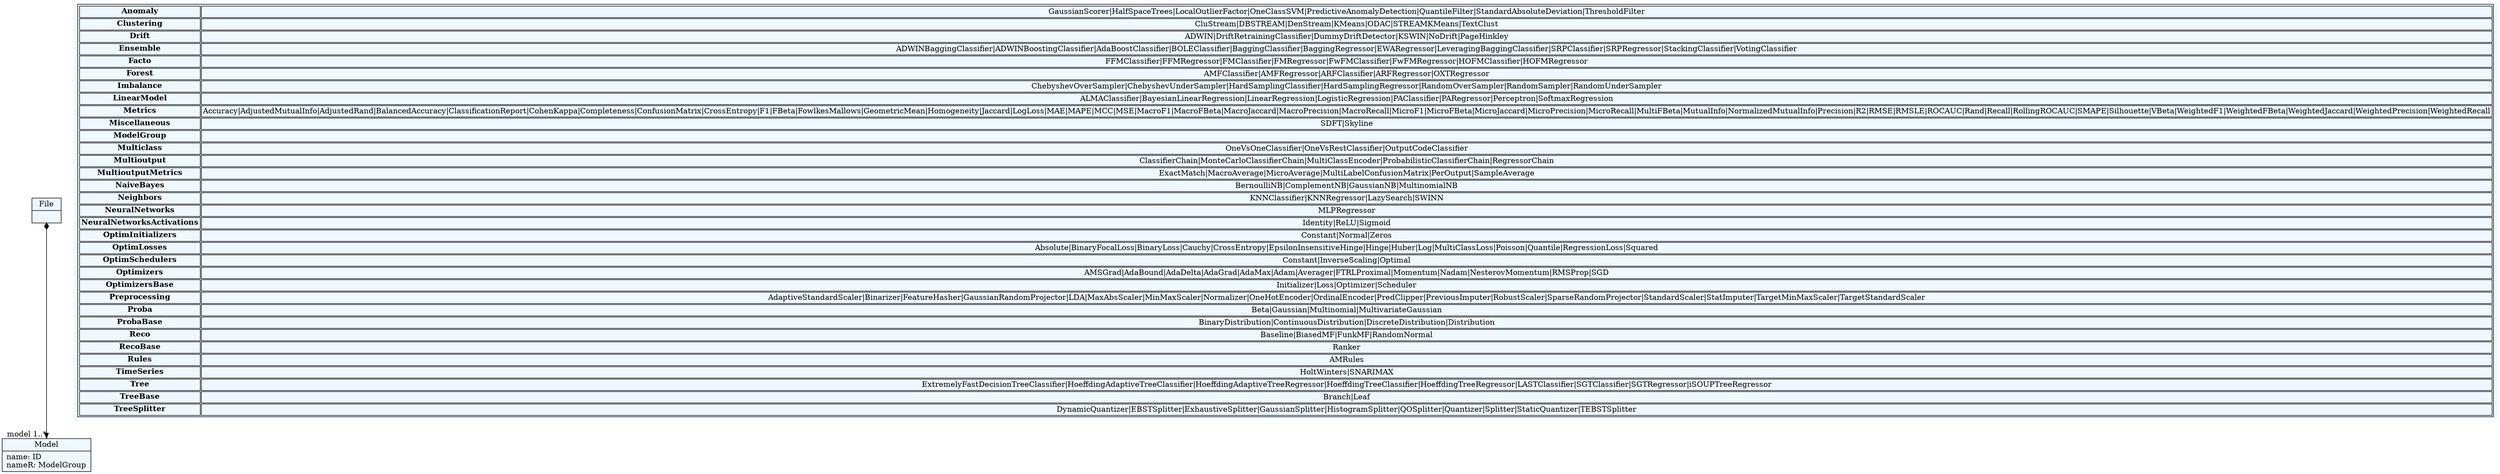
    digraph textX {
    fontname = "Bitstream Vera Sans"
    fontsize = 8
    node[
        shape=record,
        style=filled,
        fillcolor=aliceblue
    ]
    nodesep = 0.3
    edge[dir=black,arrowtail=empty]


3129420345520[ label="{File|}"]

3129419846944[ label="{Model|name: ID\lnameR: ModelGroup\l}"]



3129420345520 -> 3129419846944[arrowtail=diamond, dir=both, headlabel="model 1..*"]
match_rules [ shape=plaintext, label=< <table>
	<tr>
		<td><b>Anomaly</b></td><td>GaussianScorer|HalfSpaceTrees|LocalOutlierFactor|OneClassSVM|PredictiveAnomalyDetection|QuantileFilter|StandardAbsoluteDeviation|ThresholdFilter</td>
	</tr>
	<tr>
		<td><b>Clustering</b></td><td>CluStream|DBSTREAM|DenStream|KMeans|ODAC|STREAMKMeans|TextClust</td>
	</tr>
	<tr>
		<td><b>Drift</b></td><td>ADWIN|DriftRetrainingClassifier|DummyDriftDetector|KSWIN|NoDrift|PageHinkley</td>
	</tr>
	<tr>
		<td><b>Ensemble</b></td><td>ADWINBaggingClassifier|ADWINBoostingClassifier|AdaBoostClassifier|BOLEClassifier|BaggingClassifier|BaggingRegressor|EWARegressor|LeveragingBaggingClassifier|SRPClassifier|SRPRegressor|StackingClassifier|VotingClassifier</td>
	</tr>
	<tr>
		<td><b>Facto</b></td><td>FFMClassifier|FFMRegressor|FMClassifier|FMRegressor|FwFMClassifier|FwFMRegressor|HOFMClassifier|HOFMRegressor</td>
	</tr>
	<tr>
		<td><b>Forest</b></td><td>AMFClassifier|AMFRegressor|ARFClassifier|ARFRegressor|OXTRegressor</td>
	</tr>
	<tr>
		<td><b>Imbalance</b></td><td>ChebyshevOverSampler|ChebyshevUnderSampler|HardSamplingClassifier|HardSamplingRegressor|RandomOverSampler|RandomSampler|RandomUnderSampler</td>
	</tr>
	<tr>
		<td><b>LinearModel</b></td><td>ALMAClassifier|BayesianLinearRegression|LinearRegression|LogisticRegression|PAClassifier|PARegressor|Perceptron|SoftmaxRegression</td>
	</tr>
	<tr>
		<td><b>Metrics</b></td><td>Accuracy|AdjustedMutualInfo|AdjustedRand|BalancedAccuracy|ClassificationReport|CohenKappa|Completeness|ConfusionMatrix|CrossEntropy|F1|FBeta|FowlkesMallows|GeometricMean|Homogeneity|Jaccard|LogLoss|MAE|MAPE|MCC|MSE|MacroF1|MacroFBeta|MacroJaccard|MacroPrecision|MacroRecall|MicroF1|MicroFBeta|MicroJaccard|MicroPrecision|MicroRecall|MultiFBeta|MutualInfo|NormalizedMutualInfo|Precision|R2|RMSE|RMSLE|ROCAUC|Rand|Recall|RollingROCAUC|SMAPE|Silhouette|VBeta|WeightedF1|WeightedFBeta|WeightedJaccard|WeightedPrecision|WeightedRecall</td>
	</tr>
	<tr>
		<td><b>Miscellaneous</b></td><td>SDFT|Skyline</td>
	</tr>
	<tr>
		<td><b>ModelGroup</b></td><td></td>
	</tr>
	<tr>
		<td><b>Multiclass</b></td><td>OneVsOneClassifier|OneVsRestClassifier|OutputCodeClassifier</td>
	</tr>
	<tr>
		<td><b>Multioutput</b></td><td>ClassifierChain|MonteCarloClassifierChain|MultiClassEncoder|ProbabilisticClassifierChain|RegressorChain</td>
	</tr>
	<tr>
		<td><b>MultioutputMetrics</b></td><td>ExactMatch|MacroAverage|MicroAverage|MultiLabelConfusionMatrix|PerOutput|SampleAverage</td>
	</tr>
	<tr>
		<td><b>NaiveBayes</b></td><td>BernoulliNB|ComplementNB|GaussianNB|MultinomialNB</td>
	</tr>
	<tr>
		<td><b>Neighbors</b></td><td>KNNClassifier|KNNRegressor|LazySearch|SWINN</td>
	</tr>
	<tr>
		<td><b>NeuralNetworks</b></td><td>MLPRegressor</td>
	</tr>
	<tr>
		<td><b>NeuralNetworksActivations</b></td><td>Identity|ReLU|Sigmoid</td>
	</tr>
	<tr>
		<td><b>OptimInitializers</b></td><td>Constant|Normal|Zeros</td>
	</tr>
	<tr>
		<td><b>OptimLosses</b></td><td>Absolute|BinaryFocalLoss|BinaryLoss|Cauchy|CrossEntropy|EpsilonInsensitiveHinge|Hinge|Huber|Log|MultiClassLoss|Poisson|Quantile|RegressionLoss|Squared</td>
	</tr>
	<tr>
		<td><b>OptimSchedulers</b></td><td>Constant|InverseScaling|Optimal</td>
	</tr>
	<tr>
		<td><b>Optimizers</b></td><td>AMSGrad|AdaBound|AdaDelta|AdaGrad|AdaMax|Adam|Averager|FTRLProximal|Momentum|Nadam|NesterovMomentum|RMSProp|SGD</td>
	</tr>
	<tr>
		<td><b>OptimizersBase</b></td><td>Initializer|Loss|Optimizer|Scheduler</td>
	</tr>
	<tr>
		<td><b>Preprocessing</b></td><td>AdaptiveStandardScaler|Binarizer|FeatureHasher|GaussianRandomProjector|LDA|MaxAbsScaler|MinMaxScaler|Normalizer|OneHotEncoder|OrdinalEncoder|PredClipper|PreviousImputer|RobustScaler|SparseRandomProjector|StandardScaler|StatImputer|TargetMinMaxScaler|TargetStandardScaler</td>
	</tr>
	<tr>
		<td><b>Proba</b></td><td>Beta|Gaussian|Multinomial|MultivariateGaussian</td>
	</tr>
	<tr>
		<td><b>ProbaBase</b></td><td>BinaryDistribution|ContinuousDistribution|DiscreteDistribution|Distribution</td>
	</tr>
	<tr>
		<td><b>Reco</b></td><td>Baseline|BiasedMF|FunkMF|RandomNormal</td>
	</tr>
	<tr>
		<td><b>RecoBase</b></td><td>Ranker</td>
	</tr>
	<tr>
		<td><b>Rules</b></td><td>AMRules</td>
	</tr>
	<tr>
		<td><b>TimeSeries</b></td><td>HoltWinters|SNARIMAX</td>
	</tr>
	<tr>
		<td><b>Tree</b></td><td>ExtremelyFastDecisionTreeClassifier|HoeffdingAdaptiveTreeClassifier|HoeffdingAdaptiveTreeRegressor|HoeffdingTreeClassifier|HoeffdingTreeRegressor|LASTClassifier|SGTClassifier|SGTRegressor|iSOUPTreeRegressor</td>
	</tr>
	<tr>
		<td><b>TreeBase</b></td><td>Branch|Leaf</td>
	</tr>
	<tr>
		<td><b>TreeSplitter</b></td><td>DynamicQuantizer|EBSTSplitter|ExhaustiveSplitter|GaussianSplitter|HistogramSplitter|QOSplitter|Quantizer|Splitter|StaticQuantizer|TEBSTSplitter</td>
	</tr>
</table> >]


}
